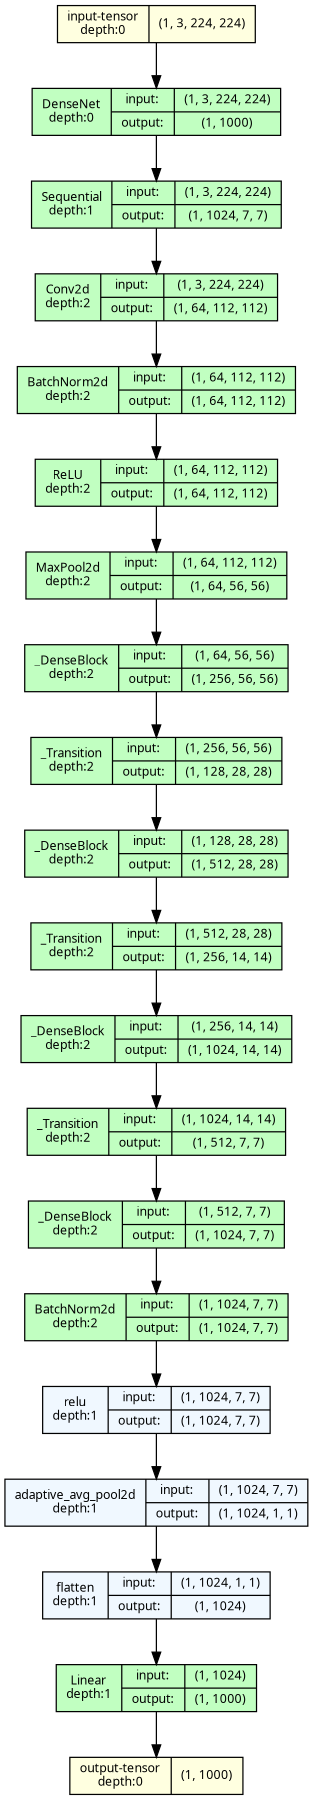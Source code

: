strict digraph DenseNet121 {
	graph [ordering=in size="12.0,12.0"]
	node [align=left fontname="Linux libertine" fontsize=10 height=0.2 ranksep=0.1 shape=record style=filled]
	edge [fontsize=10]
	0 [label="input-tensor&#92;ndepth:0|(1, 3, 224, 224)" fillcolor=lightyellow]
	1 [label="DenseNet&#92;ndepth:0|{input:|output:}|{(1, 3, 224, 224)|(1, 1000)}" fillcolor=darkseagreen1]
	2 [label="Sequential&#92;ndepth:1|{input:|output:}|{(1, 3, 224, 224)|(1, 1024, 7, 7)}" fillcolor=darkseagreen1]
	3 [label="Conv2d&#92;ndepth:2|{input:|output:}|{(1, 3, 224, 224)|(1, 64, 112, 112)}" fillcolor=darkseagreen1]
	4 [label="BatchNorm2d&#92;ndepth:2|{input:|output:}|{(1, 64, 112, 112)|(1, 64, 112, 112)}" fillcolor=darkseagreen1]
	5 [label="ReLU&#92;ndepth:2|{input:|output:}|{(1, 64, 112, 112)|(1, 64, 112, 112)}" fillcolor=darkseagreen1]
	6 [label="MaxPool2d&#92;ndepth:2|{input:|output:}|{(1, 64, 112, 112)|(1, 64, 56, 56)}" fillcolor=darkseagreen1]
	7 [label="_DenseBlock&#92;ndepth:2|{input:|output:}|{(1, 64, 56, 56)|(1, 256, 56, 56)}" fillcolor=darkseagreen1]
	8 [label="_Transition&#92;ndepth:2|{input:|output:}|{(1, 256, 56, 56)|(1, 128, 28, 28)}" fillcolor=darkseagreen1]
	9 [label="_DenseBlock&#92;ndepth:2|{input:|output:}|{(1, 128, 28, 28)|(1, 512, 28, 28)}" fillcolor=darkseagreen1]
	10 [label="_Transition&#92;ndepth:2|{input:|output:}|{(1, 512, 28, 28)|(1, 256, 14, 14)}" fillcolor=darkseagreen1]
	11 [label="_DenseBlock&#92;ndepth:2|{input:|output:}|{(1, 256, 14, 14)|(1, 1024, 14, 14)}" fillcolor=darkseagreen1]
	12 [label="_Transition&#92;ndepth:2|{input:|output:}|{(1, 1024, 14, 14)|(1, 512, 7, 7)}" fillcolor=darkseagreen1]
	13 [label="_DenseBlock&#92;ndepth:2|{input:|output:}|{(1, 512, 7, 7)|(1, 1024, 7, 7)}" fillcolor=darkseagreen1]
	14 [label="BatchNorm2d&#92;ndepth:2|{input:|output:}|{(1, 1024, 7, 7)|(1, 1024, 7, 7)}" fillcolor=darkseagreen1]
	15 [label="relu&#92;ndepth:1|{input:|output:}|{(1, 1024, 7, 7)|(1, 1024, 7, 7)}" fillcolor=aliceblue]
	16 [label="adaptive_avg_pool2d&#92;ndepth:1|{input:|output:}|{(1, 1024, 7, 7)|(1, 1024, 1, 1)}" fillcolor=aliceblue]
	17 [label="flatten&#92;ndepth:1|{input:|output:}|{(1, 1024, 1, 1)|(1, 1024)}" fillcolor=aliceblue]
	18 [label="Linear&#92;ndepth:1|{input:|output:}|{(1, 1024)|(1, 1000)}" fillcolor=darkseagreen1]
	19 [label="output-tensor&#92;ndepth:0|(1, 1000)" fillcolor=lightyellow]
	0 -> 1
	1 -> 2
	2 -> 3
	3 -> 4
	4 -> 5
	5 -> 6
	6 -> 7
	7 -> 8
	8 -> 9
	9 -> 10
	10 -> 11
	11 -> 12
	12 -> 13
	13 -> 14
	14 -> 15
	15 -> 16
	16 -> 17
	17 -> 18
	18 -> 19
}
